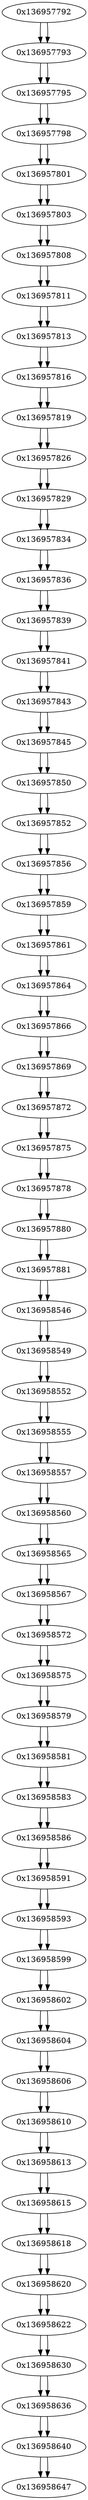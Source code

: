 digraph G{
/* nodes */
  n1 [label="0x136957792"]
  n2 [label="0x136957793"]
  n3 [label="0x136957795"]
  n4 [label="0x136957798"]
  n5 [label="0x136957801"]
  n6 [label="0x136957803"]
  n7 [label="0x136957808"]
  n8 [label="0x136957811"]
  n9 [label="0x136957813"]
  n10 [label="0x136957816"]
  n11 [label="0x136957819"]
  n12 [label="0x136957826"]
  n13 [label="0x136957829"]
  n14 [label="0x136957834"]
  n15 [label="0x136957836"]
  n16 [label="0x136957839"]
  n17 [label="0x136957841"]
  n18 [label="0x136957843"]
  n19 [label="0x136957845"]
  n20 [label="0x136957850"]
  n21 [label="0x136957852"]
  n22 [label="0x136957856"]
  n23 [label="0x136957859"]
  n24 [label="0x136957861"]
  n25 [label="0x136957864"]
  n26 [label="0x136957866"]
  n27 [label="0x136957869"]
  n28 [label="0x136957872"]
  n29 [label="0x136957875"]
  n30 [label="0x136957878"]
  n31 [label="0x136957880"]
  n32 [label="0x136957881"]
  n33 [label="0x136958546"]
  n34 [label="0x136958549"]
  n35 [label="0x136958552"]
  n36 [label="0x136958555"]
  n37 [label="0x136958557"]
  n38 [label="0x136958560"]
  n39 [label="0x136958565"]
  n40 [label="0x136958567"]
  n41 [label="0x136958572"]
  n42 [label="0x136958575"]
  n43 [label="0x136958579"]
  n44 [label="0x136958581"]
  n45 [label="0x136958583"]
  n46 [label="0x136958586"]
  n47 [label="0x136958591"]
  n48 [label="0x136958593"]
  n49 [label="0x136958599"]
  n50 [label="0x136958602"]
  n51 [label="0x136958604"]
  n52 [label="0x136958606"]
  n53 [label="0x136958610"]
  n54 [label="0x136958613"]
  n55 [label="0x136958615"]
  n56 [label="0x136958618"]
  n57 [label="0x136958620"]
  n58 [label="0x136958622"]
  n59 [label="0x136958630"]
  n60 [label="0x136958636"]
  n61 [label="0x136958640"]
  n62 [label="0x136958647"]
/* edges */
n1 -> n2;
n2 -> n3;
n1 -> n2;
n3 -> n4;
n2 -> n3;
n4 -> n5;
n3 -> n4;
n5 -> n6;
n4 -> n5;
n6 -> n7;
n5 -> n6;
n7 -> n8;
n6 -> n7;
n8 -> n9;
n7 -> n8;
n9 -> n10;
n8 -> n9;
n10 -> n11;
n9 -> n10;
n11 -> n12;
n10 -> n11;
n12 -> n13;
n11 -> n12;
n13 -> n14;
n12 -> n13;
n14 -> n15;
n13 -> n14;
n15 -> n16;
n14 -> n15;
n16 -> n17;
n15 -> n16;
n17 -> n18;
n16 -> n17;
n18 -> n19;
n17 -> n18;
n19 -> n20;
n18 -> n19;
n20 -> n21;
n19 -> n20;
n21 -> n22;
n20 -> n21;
n22 -> n23;
n21 -> n22;
n23 -> n24;
n22 -> n23;
n24 -> n25;
n23 -> n24;
n25 -> n26;
n24 -> n25;
n26 -> n27;
n25 -> n26;
n27 -> n28;
n26 -> n27;
n28 -> n29;
n27 -> n28;
n29 -> n30;
n28 -> n29;
n30 -> n31;
n29 -> n30;
n31 -> n32;
n30 -> n31;
n32 -> n33;
n31 -> n32;
n33 -> n34;
n32 -> n33;
n34 -> n35;
n33 -> n34;
n35 -> n36;
n34 -> n35;
n36 -> n37;
n35 -> n36;
n37 -> n38;
n36 -> n37;
n38 -> n39;
n37 -> n38;
n39 -> n40;
n38 -> n39;
n40 -> n41;
n39 -> n40;
n41 -> n42;
n40 -> n41;
n42 -> n43;
n41 -> n42;
n43 -> n44;
n42 -> n43;
n44 -> n45;
n43 -> n44;
n45 -> n46;
n44 -> n45;
n46 -> n47;
n45 -> n46;
n47 -> n48;
n46 -> n47;
n48 -> n49;
n47 -> n48;
n49 -> n50;
n48 -> n49;
n50 -> n51;
n49 -> n50;
n51 -> n52;
n50 -> n51;
n52 -> n53;
n51 -> n52;
n53 -> n54;
n52 -> n53;
n54 -> n55;
n53 -> n54;
n55 -> n56;
n54 -> n55;
n56 -> n57;
n55 -> n56;
n57 -> n58;
n56 -> n57;
n58 -> n59;
n57 -> n58;
n59 -> n60;
n58 -> n59;
n60 -> n61;
n59 -> n60;
n61 -> n62;
n60 -> n61;
n61 -> n62;
}
